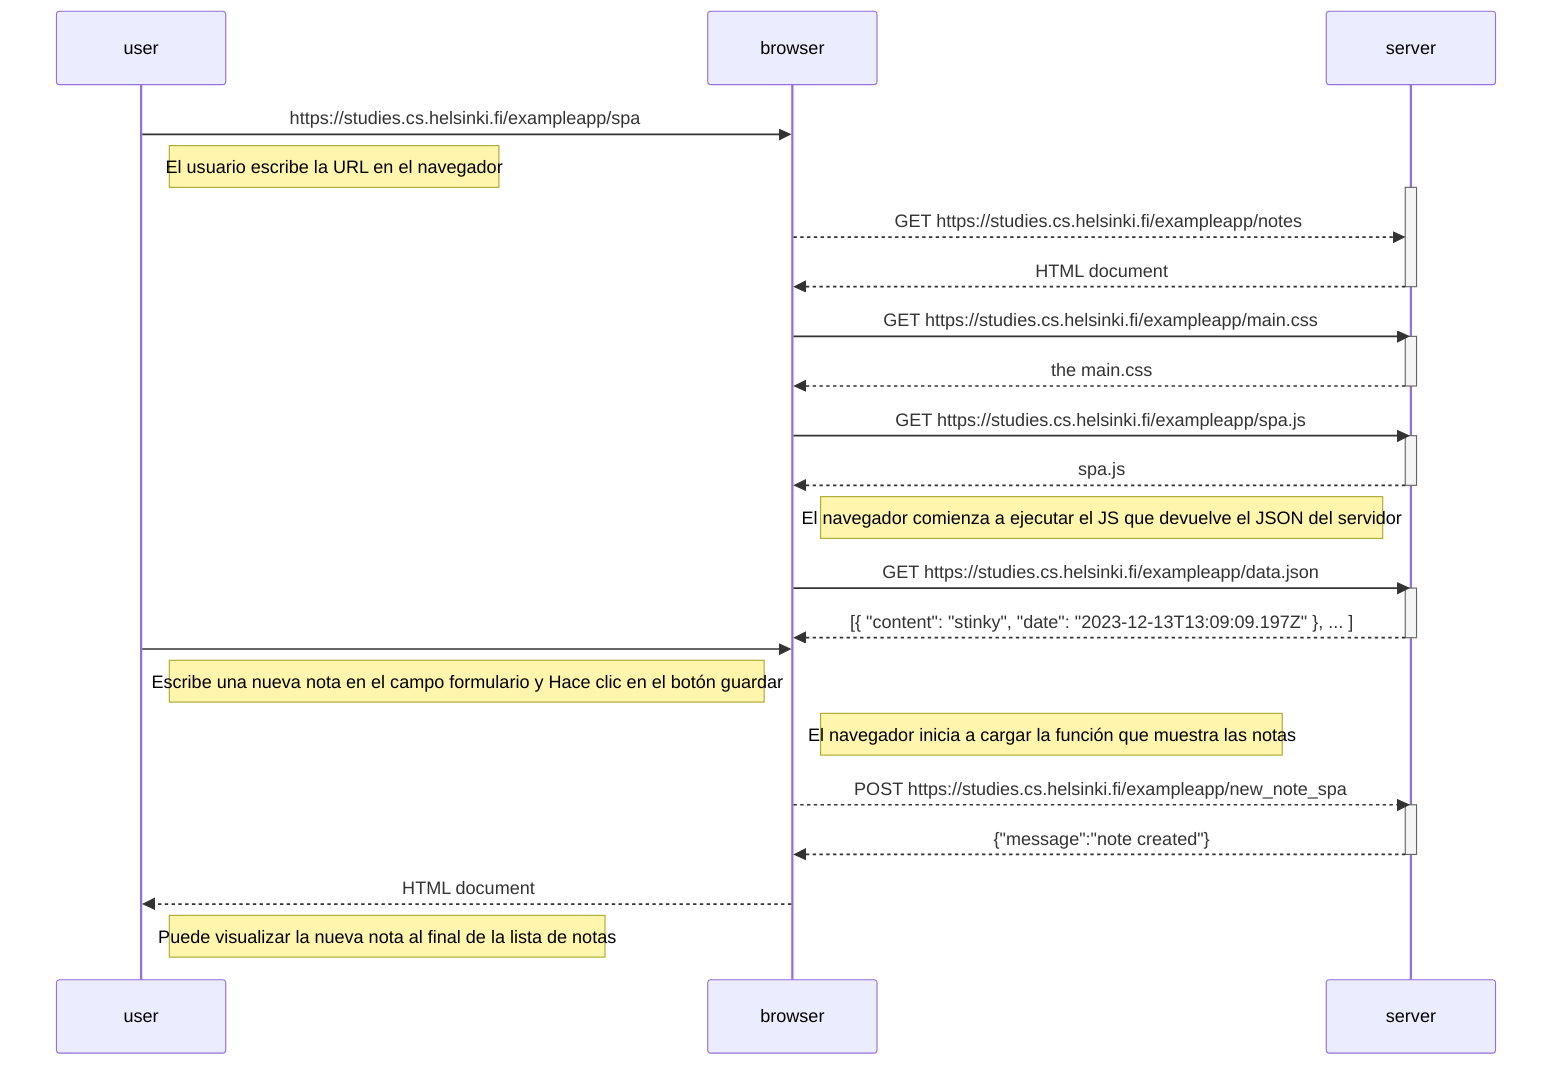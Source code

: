 sequenceDiagram
participant user
participant browser
participant server

    user->>browser: https://studies.cs.helsinki.fi/exampleapp/spa
    Note right of user: El usuario escribe la URL en el navegador
    activate server
    browser-->>server: GET https://studies.cs.helsinki.fi/exampleapp/notes
    server-->>browser: HTML document
    deactivate server

    browser->>server: GET https://studies.cs.helsinki.fi/exampleapp/main.css
    activate server
    server-->>browser: the main.css
    deactivate server

    browser->>server: GET https://studies.cs.helsinki.fi/exampleapp/spa.js
    activate server
    server-->>browser: spa.js
    deactivate server

    Note right of browser: El navegador comienza a ejecutar el JS que devuelve el JSON del servidor

    browser->>server: GET https://studies.cs.helsinki.fi/exampleapp/data.json
    activate server
    server-->>browser: [{ "content": "stinky", "date": "2023-12-13T13:09:09.197Z" }, ... ]
    deactivate server

    user->>browser: 
    Note right of user: Escribe una nueva nota en el campo formulario y Hace clic en el botón guardar

    Note right of browser: El navegador inicia a cargar la función que muestra las notas
    browser-->>server: POST https://studies.cs.helsinki.fi/exampleapp/new_note_spa
    activate server
    server-->>browser: {"message":"note created"}
    deactivate server

    browser-->>user: HTML document
    Note right of user: Puede visualizar la nueva nota al final de la lista de notas